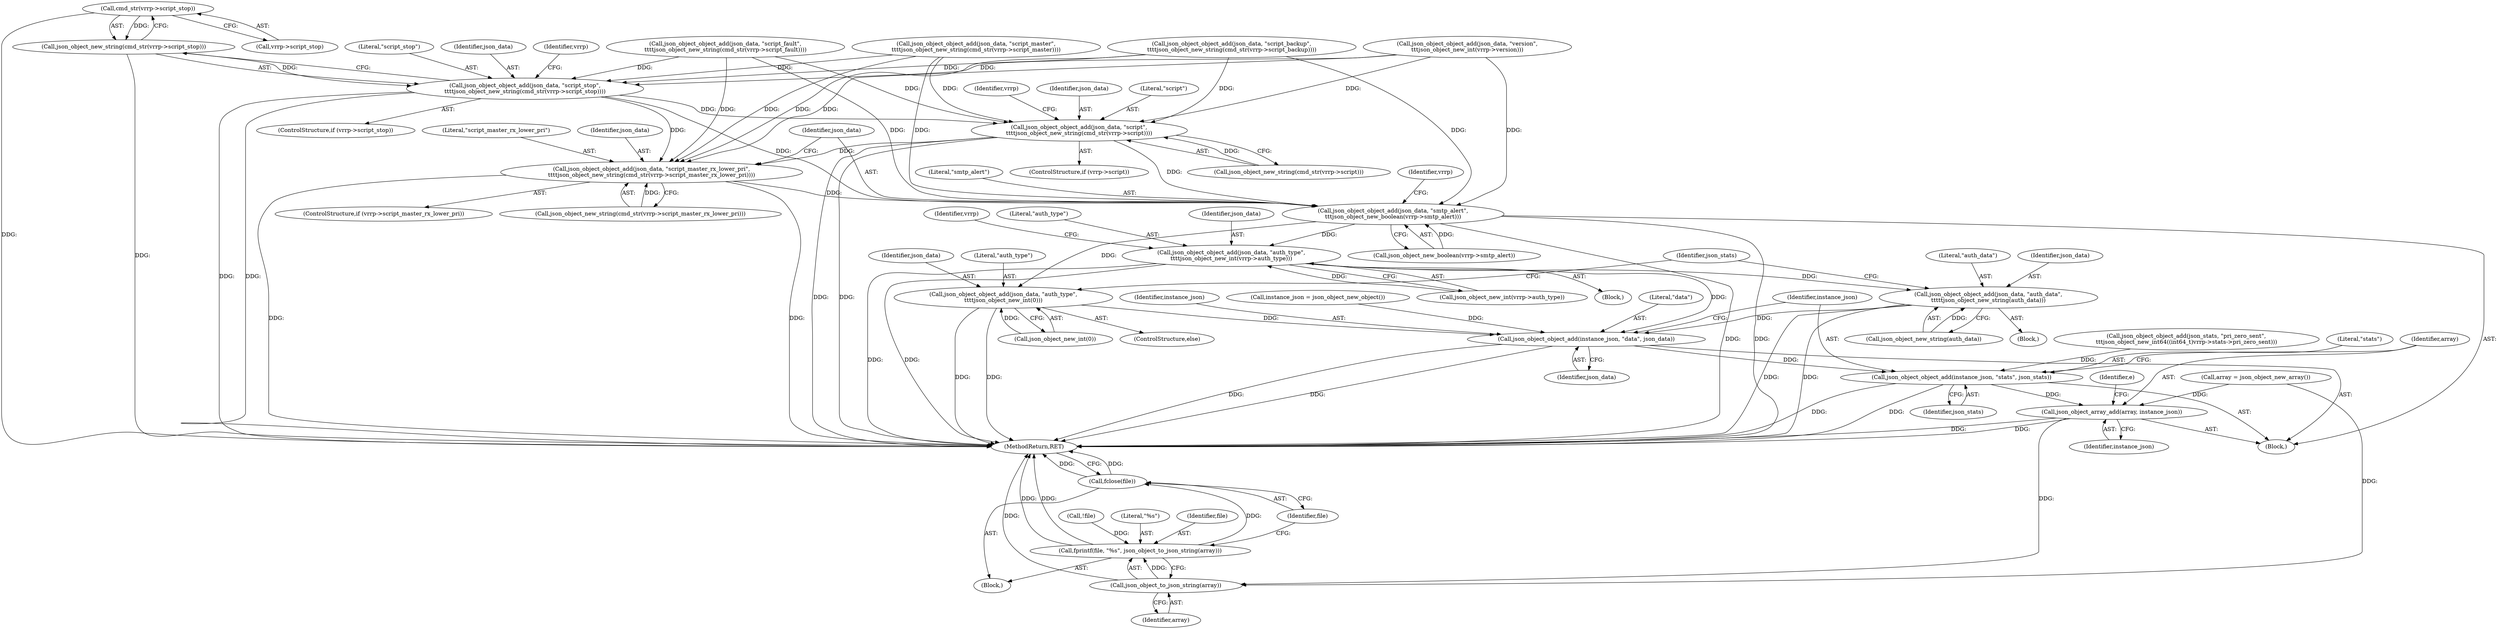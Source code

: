 digraph "0_keepalived_04f2d32871bb3b11d7dc024039952f2fe2750306_3@pointer" {
"1000717" [label="(Call,cmd_str(vrrp->script_stop))"];
"1000716" [label="(Call,json_object_new_string(cmd_str(vrrp->script_stop)))"];
"1000713" [label="(Call,json_object_object_add(json_data, \"script_stop\",\n\t\t\t\tjson_object_new_string(cmd_str(vrrp->script_stop))))"];
"1000725" [label="(Call,json_object_object_add(json_data, \"script\",\n\t\t\t\tjson_object_new_string(cmd_str(vrrp->script))))"];
"1000737" [label="(Call,json_object_object_add(json_data, \"script_master_rx_lower_pri\",\n\t\t\t\tjson_object_new_string(cmd_str(vrrp->script_master_rx_lower_pri))))"];
"1000745" [label="(Call,json_object_object_add(json_data, \"smtp_alert\",\n\t\t\tjson_object_new_boolean(vrrp->smtp_alert)))"];
"1000757" [label="(Call,json_object_object_add(json_data, \"auth_type\",\n\t\t\t\tjson_object_new_int(vrrp->auth_type)))"];
"1000789" [label="(Call,json_object_object_add(json_data, \"auth_data\",\n\t\t\t\t\tjson_object_new_string(auth_data)))"];
"1000942" [label="(Call,json_object_object_add(instance_json, \"data\", json_data))"];
"1000946" [label="(Call,json_object_object_add(instance_json, \"stats\", json_stats))"];
"1000950" [label="(Call,json_object_array_add(array, instance_json))"];
"1000956" [label="(Call,json_object_to_json_string(array))"];
"1000953" [label="(Call,fprintf(file, \"%s\", json_object_to_json_string(array)))"];
"1000958" [label="(Call,fclose(file))"];
"1000795" [label="(Call,json_object_object_add(json_data, \"auth_type\",\n\t\t\t\tjson_object_new_int(0)))"];
"1000960" [label="(MethodReturn,RET)"];
"1000745" [label="(Call,json_object_object_add(json_data, \"smtp_alert\",\n\t\t\tjson_object_new_boolean(vrrp->smtp_alert)))"];
"1000790" [label="(Identifier,json_data)"];
"1000715" [label="(Literal,\"script_stop\")"];
"1000721" [label="(ControlStructure,if (vrrp->script))"];
"1000942" [label="(Call,json_object_object_add(instance_json, \"data\", json_data))"];
"1000951" [label="(Identifier,array)"];
"1000770" [label="(Block,)"];
"1000140" [label="(Identifier,e)"];
"1000118" [label="(Call,!file)"];
"1000797" [label="(Literal,\"auth_type\")"];
"1000677" [label="(Call,json_object_object_add(json_data, \"script_backup\",\n\t\t\t\tjson_object_new_string(cmd_str(vrrp->script_backup))))"];
"1000733" [label="(ControlStructure,if (vrrp->script_master_rx_lower_pri))"];
"1000746" [label="(Identifier,json_data)"];
"1000740" [label="(Call,json_object_new_string(cmd_str(vrrp->script_master_rx_lower_pri)))"];
"1000735" [label="(Identifier,vrrp)"];
"1000714" [label="(Identifier,json_data)"];
"1000739" [label="(Literal,\"script_master_rx_lower_pri\")"];
"1000767" [label="(Identifier,vrrp)"];
"1000953" [label="(Call,fprintf(file, \"%s\", json_object_to_json_string(array)))"];
"1000955" [label="(Literal,\"%s\")"];
"1000801" [label="(Identifier,json_stats)"];
"1000959" [label="(Identifier,file)"];
"1000128" [label="(Call,array = json_object_new_array())"];
"1000760" [label="(Call,json_object_new_int(vrrp->auth_type))"];
"1000716" [label="(Call,json_object_new_string(cmd_str(vrrp->script_stop)))"];
"1000794" [label="(ControlStructure,else)"];
"1000949" [label="(Identifier,json_stats)"];
"1000717" [label="(Call,cmd_str(vrrp->script_stop))"];
"1000943" [label="(Identifier,instance_json)"];
"1000950" [label="(Call,json_object_array_add(array, instance_json))"];
"1000747" [label="(Literal,\"smtp_alert\")"];
"1000796" [label="(Identifier,json_data)"];
"1000723" [label="(Identifier,vrrp)"];
"1000141" [label="(Block,)"];
"1000952" [label="(Identifier,instance_json)"];
"1000689" [label="(Call,json_object_object_add(json_data, \"script_master\",\n\t\t\t\tjson_object_new_string(cmd_str(vrrp->script_master))))"];
"1000728" [label="(Call,json_object_new_string(cmd_str(vrrp->script)))"];
"1000666" [label="(Call,json_object_object_add(json_data, \"version\",\n\t\t\tjson_object_new_int(vrrp->version)))"];
"1000795" [label="(Call,json_object_object_add(json_data, \"auth_type\",\n\t\t\t\tjson_object_new_int(0)))"];
"1000947" [label="(Identifier,instance_json)"];
"1000957" [label="(Identifier,array)"];
"1000954" [label="(Identifier,file)"];
"1000759" [label="(Literal,\"auth_type\")"];
"1000798" [label="(Call,json_object_new_int(0))"];
"1000757" [label="(Call,json_object_object_add(json_data, \"auth_type\",\n\t\t\t\tjson_object_new_int(vrrp->auth_type)))"];
"1000789" [label="(Call,json_object_object_add(json_data, \"auth_data\",\n\t\t\t\t\tjson_object_new_string(auth_data)))"];
"1000726" [label="(Identifier,json_data)"];
"1000931" [label="(Call,json_object_object_add(json_stats, \"pri_zero_sent\",\n\t\t\tjson_object_new_int64((int64_t)vrrp->stats->pri_zero_sent)))"];
"1000725" [label="(Call,json_object_object_add(json_data, \"script\",\n\t\t\t\tjson_object_new_string(cmd_str(vrrp->script))))"];
"1000738" [label="(Identifier,json_data)"];
"1000157" [label="(Call,instance_json = json_object_new_object())"];
"1000102" [label="(Block,)"];
"1000754" [label="(Identifier,vrrp)"];
"1000727" [label="(Literal,\"script\")"];
"1000944" [label="(Literal,\"data\")"];
"1000737" [label="(Call,json_object_object_add(json_data, \"script_master_rx_lower_pri\",\n\t\t\t\tjson_object_new_string(cmd_str(vrrp->script_master_rx_lower_pri))))"];
"1000948" [label="(Literal,\"stats\")"];
"1000709" [label="(ControlStructure,if (vrrp->script_stop))"];
"1000718" [label="(Call,vrrp->script_stop)"];
"1000701" [label="(Call,json_object_object_add(json_data, \"script_fault\",\n\t\t\t\tjson_object_new_string(cmd_str(vrrp->script_fault))))"];
"1000756" [label="(Block,)"];
"1000758" [label="(Identifier,json_data)"];
"1000748" [label="(Call,json_object_new_boolean(vrrp->smtp_alert))"];
"1000792" [label="(Call,json_object_new_string(auth_data))"];
"1000791" [label="(Literal,\"auth_data\")"];
"1000946" [label="(Call,json_object_object_add(instance_json, \"stats\", json_stats))"];
"1000713" [label="(Call,json_object_object_add(json_data, \"script_stop\",\n\t\t\t\tjson_object_new_string(cmd_str(vrrp->script_stop))))"];
"1000956" [label="(Call,json_object_to_json_string(array))"];
"1000958" [label="(Call,fclose(file))"];
"1000945" [label="(Identifier,json_data)"];
"1000717" -> "1000716"  [label="AST: "];
"1000717" -> "1000718"  [label="CFG: "];
"1000718" -> "1000717"  [label="AST: "];
"1000716" -> "1000717"  [label="CFG: "];
"1000717" -> "1000960"  [label="DDG: "];
"1000717" -> "1000716"  [label="DDG: "];
"1000716" -> "1000713"  [label="AST: "];
"1000713" -> "1000716"  [label="CFG: "];
"1000716" -> "1000960"  [label="DDG: "];
"1000716" -> "1000713"  [label="DDG: "];
"1000713" -> "1000709"  [label="AST: "];
"1000714" -> "1000713"  [label="AST: "];
"1000715" -> "1000713"  [label="AST: "];
"1000723" -> "1000713"  [label="CFG: "];
"1000713" -> "1000960"  [label="DDG: "];
"1000713" -> "1000960"  [label="DDG: "];
"1000677" -> "1000713"  [label="DDG: "];
"1000689" -> "1000713"  [label="DDG: "];
"1000701" -> "1000713"  [label="DDG: "];
"1000666" -> "1000713"  [label="DDG: "];
"1000713" -> "1000725"  [label="DDG: "];
"1000713" -> "1000737"  [label="DDG: "];
"1000713" -> "1000745"  [label="DDG: "];
"1000725" -> "1000721"  [label="AST: "];
"1000725" -> "1000728"  [label="CFG: "];
"1000726" -> "1000725"  [label="AST: "];
"1000727" -> "1000725"  [label="AST: "];
"1000728" -> "1000725"  [label="AST: "];
"1000735" -> "1000725"  [label="CFG: "];
"1000725" -> "1000960"  [label="DDG: "];
"1000725" -> "1000960"  [label="DDG: "];
"1000677" -> "1000725"  [label="DDG: "];
"1000689" -> "1000725"  [label="DDG: "];
"1000701" -> "1000725"  [label="DDG: "];
"1000666" -> "1000725"  [label="DDG: "];
"1000728" -> "1000725"  [label="DDG: "];
"1000725" -> "1000737"  [label="DDG: "];
"1000725" -> "1000745"  [label="DDG: "];
"1000737" -> "1000733"  [label="AST: "];
"1000737" -> "1000740"  [label="CFG: "];
"1000738" -> "1000737"  [label="AST: "];
"1000739" -> "1000737"  [label="AST: "];
"1000740" -> "1000737"  [label="AST: "];
"1000746" -> "1000737"  [label="CFG: "];
"1000737" -> "1000960"  [label="DDG: "];
"1000737" -> "1000960"  [label="DDG: "];
"1000677" -> "1000737"  [label="DDG: "];
"1000689" -> "1000737"  [label="DDG: "];
"1000701" -> "1000737"  [label="DDG: "];
"1000666" -> "1000737"  [label="DDG: "];
"1000740" -> "1000737"  [label="DDG: "];
"1000737" -> "1000745"  [label="DDG: "];
"1000745" -> "1000141"  [label="AST: "];
"1000745" -> "1000748"  [label="CFG: "];
"1000746" -> "1000745"  [label="AST: "];
"1000747" -> "1000745"  [label="AST: "];
"1000748" -> "1000745"  [label="AST: "];
"1000754" -> "1000745"  [label="CFG: "];
"1000745" -> "1000960"  [label="DDG: "];
"1000745" -> "1000960"  [label="DDG: "];
"1000677" -> "1000745"  [label="DDG: "];
"1000689" -> "1000745"  [label="DDG: "];
"1000701" -> "1000745"  [label="DDG: "];
"1000666" -> "1000745"  [label="DDG: "];
"1000748" -> "1000745"  [label="DDG: "];
"1000745" -> "1000757"  [label="DDG: "];
"1000745" -> "1000795"  [label="DDG: "];
"1000757" -> "1000756"  [label="AST: "];
"1000757" -> "1000760"  [label="CFG: "];
"1000758" -> "1000757"  [label="AST: "];
"1000759" -> "1000757"  [label="AST: "];
"1000760" -> "1000757"  [label="AST: "];
"1000767" -> "1000757"  [label="CFG: "];
"1000757" -> "1000960"  [label="DDG: "];
"1000757" -> "1000960"  [label="DDG: "];
"1000760" -> "1000757"  [label="DDG: "];
"1000757" -> "1000789"  [label="DDG: "];
"1000757" -> "1000942"  [label="DDG: "];
"1000789" -> "1000770"  [label="AST: "];
"1000789" -> "1000792"  [label="CFG: "];
"1000790" -> "1000789"  [label="AST: "];
"1000791" -> "1000789"  [label="AST: "];
"1000792" -> "1000789"  [label="AST: "];
"1000801" -> "1000789"  [label="CFG: "];
"1000789" -> "1000960"  [label="DDG: "];
"1000789" -> "1000960"  [label="DDG: "];
"1000792" -> "1000789"  [label="DDG: "];
"1000789" -> "1000942"  [label="DDG: "];
"1000942" -> "1000141"  [label="AST: "];
"1000942" -> "1000945"  [label="CFG: "];
"1000943" -> "1000942"  [label="AST: "];
"1000944" -> "1000942"  [label="AST: "];
"1000945" -> "1000942"  [label="AST: "];
"1000947" -> "1000942"  [label="CFG: "];
"1000942" -> "1000960"  [label="DDG: "];
"1000942" -> "1000960"  [label="DDG: "];
"1000157" -> "1000942"  [label="DDG: "];
"1000795" -> "1000942"  [label="DDG: "];
"1000942" -> "1000946"  [label="DDG: "];
"1000946" -> "1000141"  [label="AST: "];
"1000946" -> "1000949"  [label="CFG: "];
"1000947" -> "1000946"  [label="AST: "];
"1000948" -> "1000946"  [label="AST: "];
"1000949" -> "1000946"  [label="AST: "];
"1000951" -> "1000946"  [label="CFG: "];
"1000946" -> "1000960"  [label="DDG: "];
"1000946" -> "1000960"  [label="DDG: "];
"1000931" -> "1000946"  [label="DDG: "];
"1000946" -> "1000950"  [label="DDG: "];
"1000950" -> "1000141"  [label="AST: "];
"1000950" -> "1000952"  [label="CFG: "];
"1000951" -> "1000950"  [label="AST: "];
"1000952" -> "1000950"  [label="AST: "];
"1000140" -> "1000950"  [label="CFG: "];
"1000950" -> "1000960"  [label="DDG: "];
"1000950" -> "1000960"  [label="DDG: "];
"1000128" -> "1000950"  [label="DDG: "];
"1000950" -> "1000956"  [label="DDG: "];
"1000956" -> "1000953"  [label="AST: "];
"1000956" -> "1000957"  [label="CFG: "];
"1000957" -> "1000956"  [label="AST: "];
"1000953" -> "1000956"  [label="CFG: "];
"1000956" -> "1000960"  [label="DDG: "];
"1000956" -> "1000953"  [label="DDG: "];
"1000128" -> "1000956"  [label="DDG: "];
"1000953" -> "1000102"  [label="AST: "];
"1000954" -> "1000953"  [label="AST: "];
"1000955" -> "1000953"  [label="AST: "];
"1000959" -> "1000953"  [label="CFG: "];
"1000953" -> "1000960"  [label="DDG: "];
"1000953" -> "1000960"  [label="DDG: "];
"1000118" -> "1000953"  [label="DDG: "];
"1000953" -> "1000958"  [label="DDG: "];
"1000958" -> "1000102"  [label="AST: "];
"1000958" -> "1000959"  [label="CFG: "];
"1000959" -> "1000958"  [label="AST: "];
"1000960" -> "1000958"  [label="CFG: "];
"1000958" -> "1000960"  [label="DDG: "];
"1000958" -> "1000960"  [label="DDG: "];
"1000795" -> "1000794"  [label="AST: "];
"1000795" -> "1000798"  [label="CFG: "];
"1000796" -> "1000795"  [label="AST: "];
"1000797" -> "1000795"  [label="AST: "];
"1000798" -> "1000795"  [label="AST: "];
"1000801" -> "1000795"  [label="CFG: "];
"1000795" -> "1000960"  [label="DDG: "];
"1000795" -> "1000960"  [label="DDG: "];
"1000798" -> "1000795"  [label="DDG: "];
}
